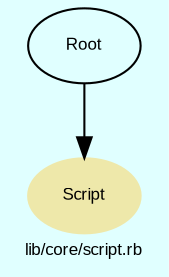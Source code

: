 digraph TopLevel {
    compound = true
    bgcolor = lightcyan1
    fontname = Arial
    fontsize = 8
    label = "lib/core/script.rb"
    node [
        fontname = Arial,
        fontsize = 8,
        color = black
    ]

    Script [
        fontcolor = black,
        URL = "classes/Script.html",
        shape = ellipse,
        color = palegoldenrod,
        style = filled,
        label = "Script"
    ]

    Root [
        URL = "classes/Root.html",
        label = "Root"
    ]

    Root -> Script [

    ]

}

